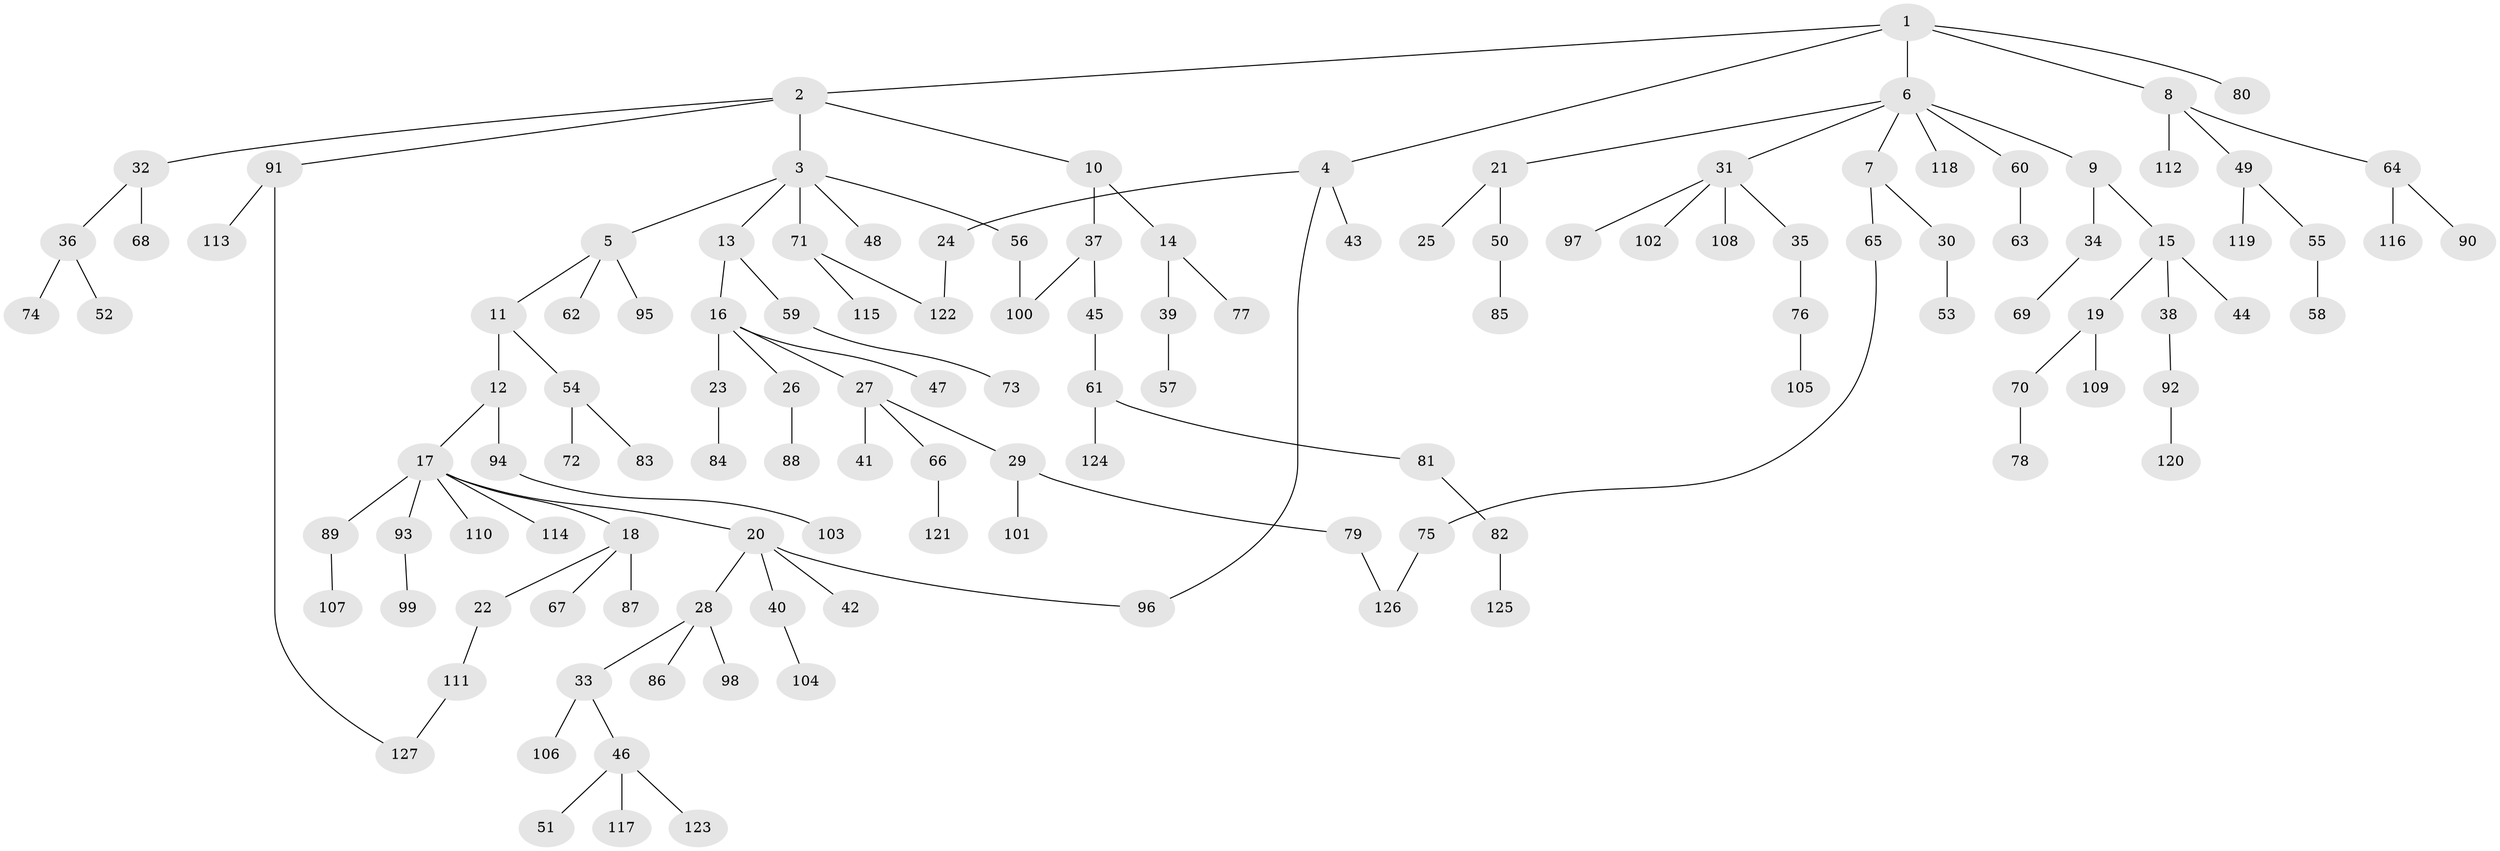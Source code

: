 // coarse degree distribution, {7: 0.03571428571428571, 6: 0.023809523809523808, 3: 0.14285714285714285, 4: 0.03571428571428571, 2: 0.17857142857142858, 5: 0.047619047619047616, 1: 0.5357142857142857}
// Generated by graph-tools (version 1.1) at 2025/23/03/03/25 07:23:30]
// undirected, 127 vertices, 131 edges
graph export_dot {
graph [start="1"]
  node [color=gray90,style=filled];
  1;
  2;
  3;
  4;
  5;
  6;
  7;
  8;
  9;
  10;
  11;
  12;
  13;
  14;
  15;
  16;
  17;
  18;
  19;
  20;
  21;
  22;
  23;
  24;
  25;
  26;
  27;
  28;
  29;
  30;
  31;
  32;
  33;
  34;
  35;
  36;
  37;
  38;
  39;
  40;
  41;
  42;
  43;
  44;
  45;
  46;
  47;
  48;
  49;
  50;
  51;
  52;
  53;
  54;
  55;
  56;
  57;
  58;
  59;
  60;
  61;
  62;
  63;
  64;
  65;
  66;
  67;
  68;
  69;
  70;
  71;
  72;
  73;
  74;
  75;
  76;
  77;
  78;
  79;
  80;
  81;
  82;
  83;
  84;
  85;
  86;
  87;
  88;
  89;
  90;
  91;
  92;
  93;
  94;
  95;
  96;
  97;
  98;
  99;
  100;
  101;
  102;
  103;
  104;
  105;
  106;
  107;
  108;
  109;
  110;
  111;
  112;
  113;
  114;
  115;
  116;
  117;
  118;
  119;
  120;
  121;
  122;
  123;
  124;
  125;
  126;
  127;
  1 -- 2;
  1 -- 4;
  1 -- 6;
  1 -- 8;
  1 -- 80;
  2 -- 3;
  2 -- 10;
  2 -- 32;
  2 -- 91;
  3 -- 5;
  3 -- 13;
  3 -- 48;
  3 -- 56;
  3 -- 71;
  4 -- 24;
  4 -- 43;
  4 -- 96;
  5 -- 11;
  5 -- 62;
  5 -- 95;
  6 -- 7;
  6 -- 9;
  6 -- 21;
  6 -- 31;
  6 -- 60;
  6 -- 118;
  7 -- 30;
  7 -- 65;
  8 -- 49;
  8 -- 64;
  8 -- 112;
  9 -- 15;
  9 -- 34;
  10 -- 14;
  10 -- 37;
  11 -- 12;
  11 -- 54;
  12 -- 17;
  12 -- 94;
  13 -- 16;
  13 -- 59;
  14 -- 39;
  14 -- 77;
  15 -- 19;
  15 -- 38;
  15 -- 44;
  16 -- 23;
  16 -- 26;
  16 -- 27;
  16 -- 47;
  17 -- 18;
  17 -- 20;
  17 -- 89;
  17 -- 93;
  17 -- 110;
  17 -- 114;
  18 -- 22;
  18 -- 67;
  18 -- 87;
  19 -- 70;
  19 -- 109;
  20 -- 28;
  20 -- 40;
  20 -- 42;
  20 -- 96;
  21 -- 25;
  21 -- 50;
  22 -- 111;
  23 -- 84;
  24 -- 122;
  26 -- 88;
  27 -- 29;
  27 -- 41;
  27 -- 66;
  28 -- 33;
  28 -- 86;
  28 -- 98;
  29 -- 79;
  29 -- 101;
  30 -- 53;
  31 -- 35;
  31 -- 97;
  31 -- 102;
  31 -- 108;
  32 -- 36;
  32 -- 68;
  33 -- 46;
  33 -- 106;
  34 -- 69;
  35 -- 76;
  36 -- 52;
  36 -- 74;
  37 -- 45;
  37 -- 100;
  38 -- 92;
  39 -- 57;
  40 -- 104;
  45 -- 61;
  46 -- 51;
  46 -- 117;
  46 -- 123;
  49 -- 55;
  49 -- 119;
  50 -- 85;
  54 -- 72;
  54 -- 83;
  55 -- 58;
  56 -- 100;
  59 -- 73;
  60 -- 63;
  61 -- 81;
  61 -- 124;
  64 -- 90;
  64 -- 116;
  65 -- 75;
  66 -- 121;
  70 -- 78;
  71 -- 115;
  71 -- 122;
  75 -- 126;
  76 -- 105;
  79 -- 126;
  81 -- 82;
  82 -- 125;
  89 -- 107;
  91 -- 113;
  91 -- 127;
  92 -- 120;
  93 -- 99;
  94 -- 103;
  111 -- 127;
}
